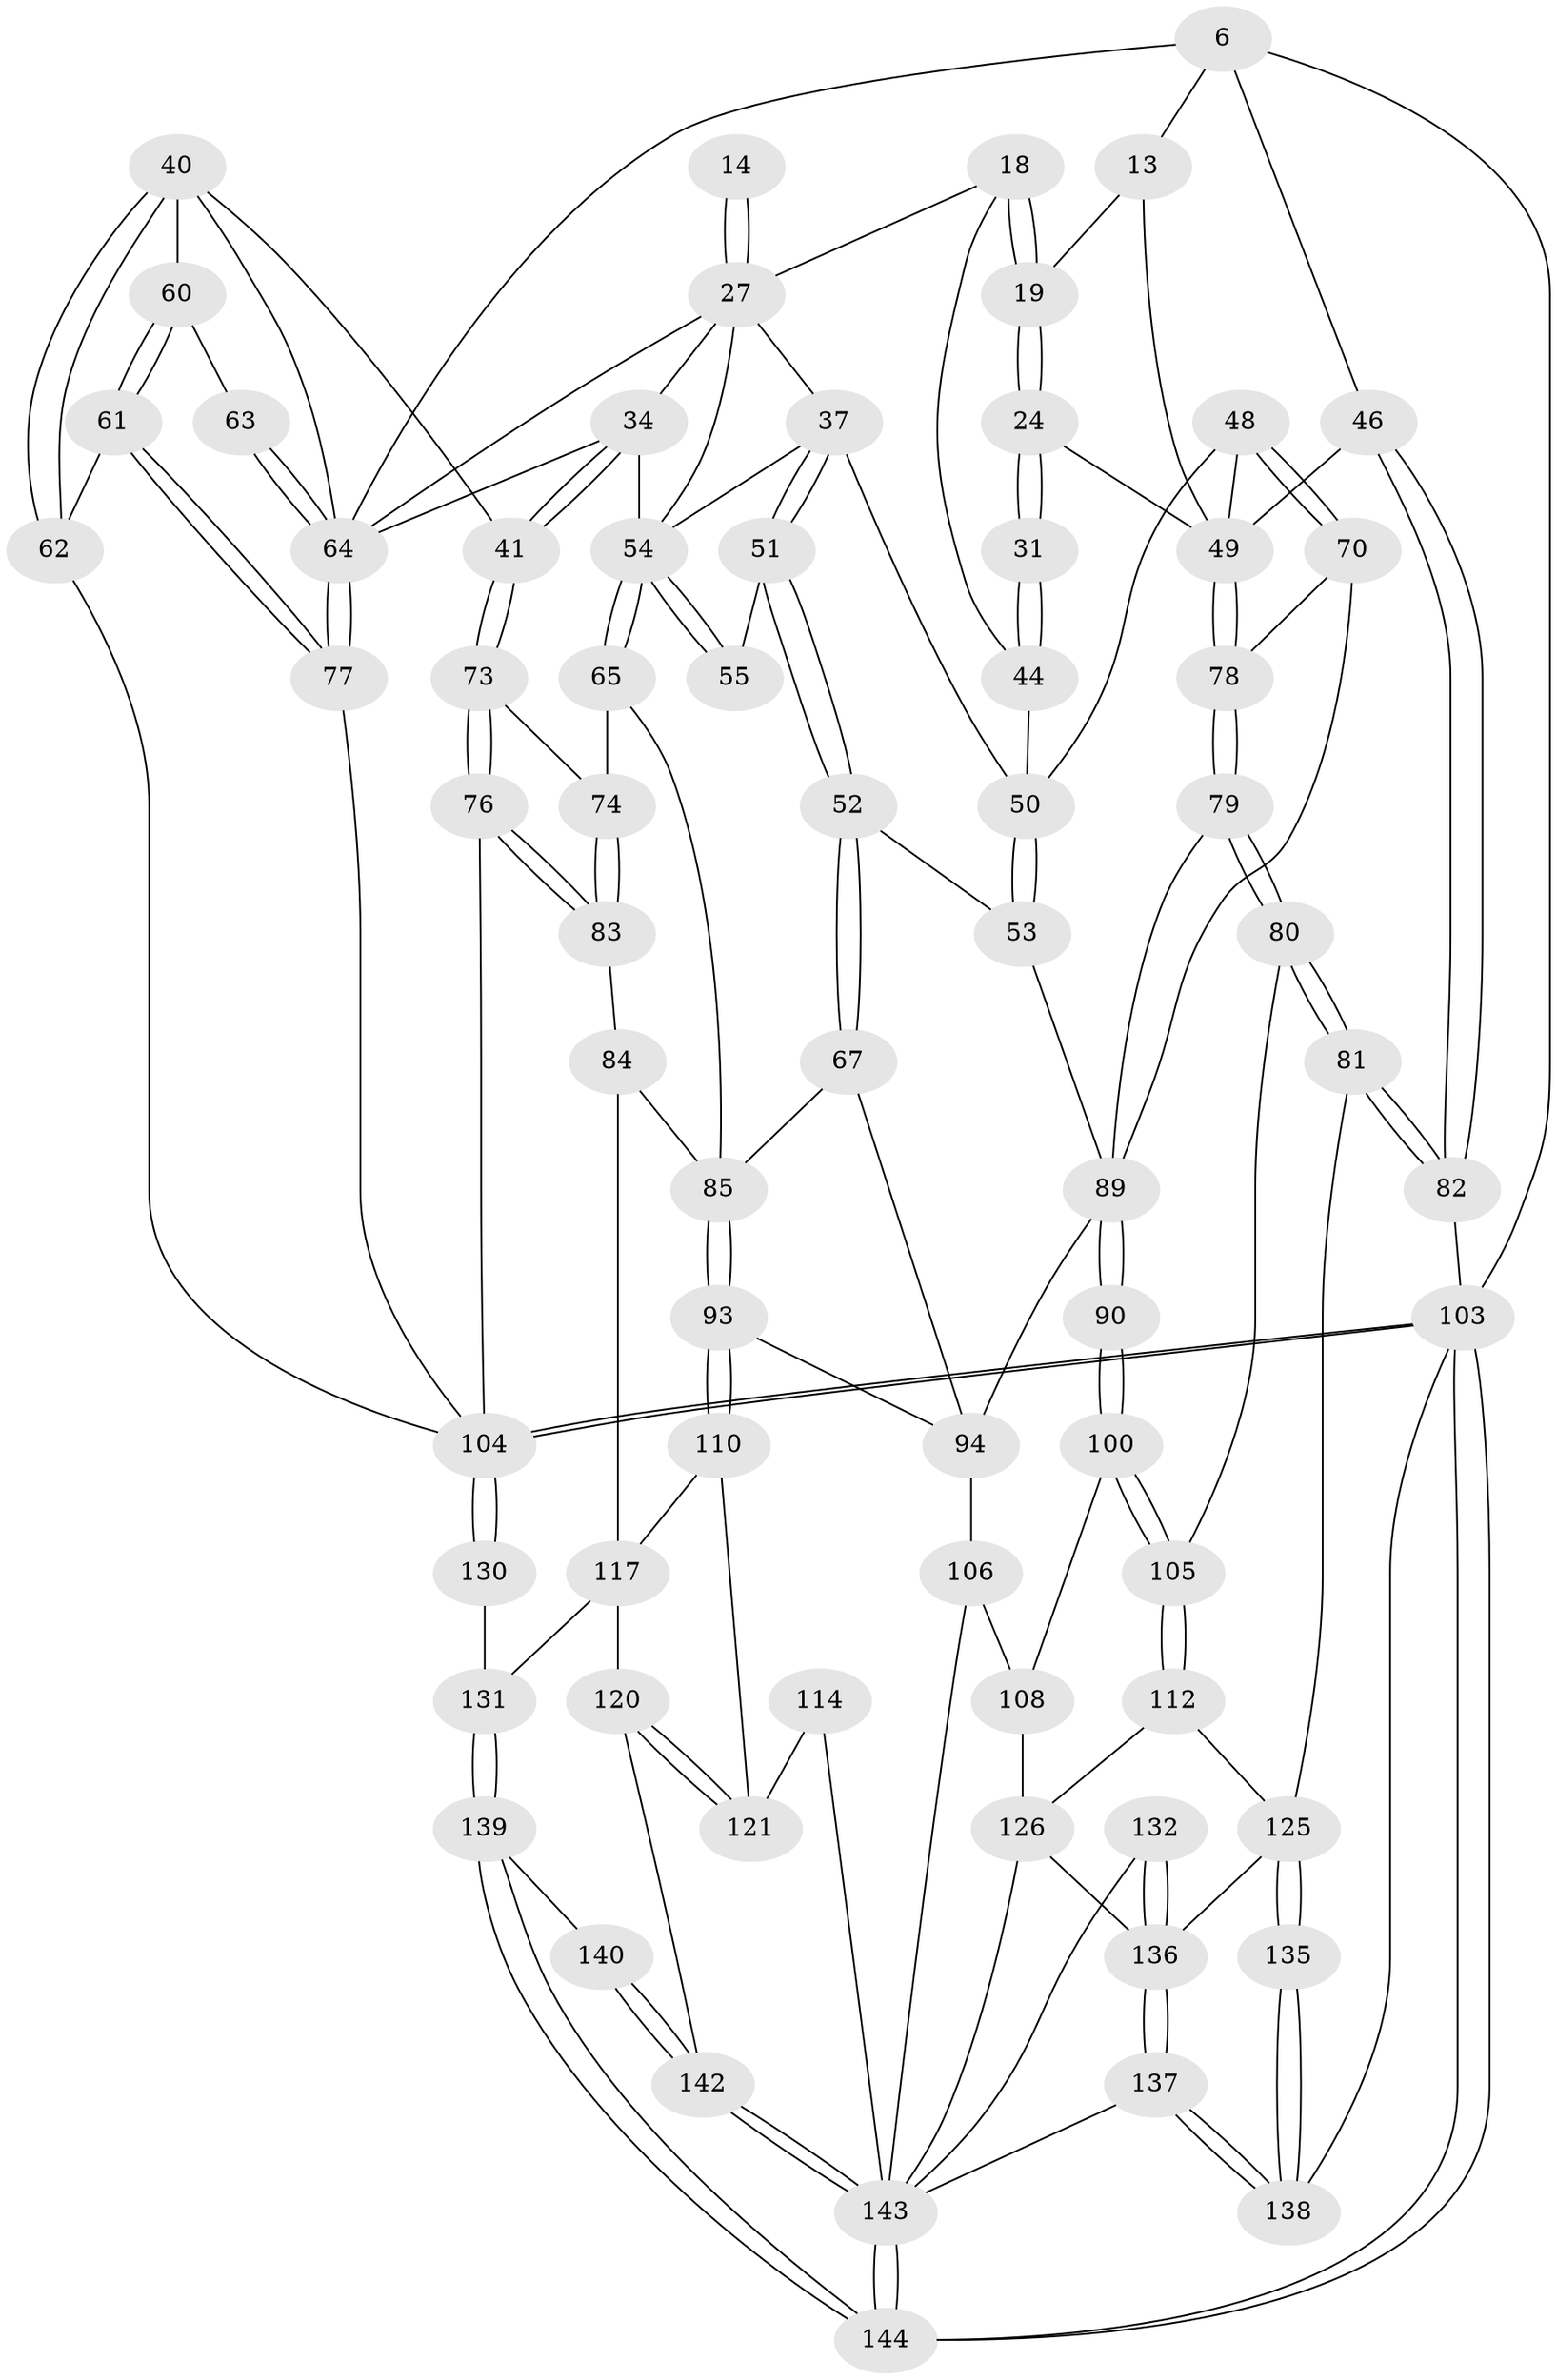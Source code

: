 // original degree distribution, {3: 0.027777777777777776, 4: 0.19444444444444445, 5: 0.5694444444444444, 6: 0.20833333333333334}
// Generated by graph-tools (version 1.1) at 2025/06/03/04/25 22:06:16]
// undirected, 72 vertices, 166 edges
graph export_dot {
graph [start="1"]
  node [color=gray90,style=filled];
  6 [pos="+0+0",super="+5"];
  13 [pos="+0.11096467451451636+0.0332722403017307",super="+8"];
  14 [pos="+0.47478287784087636+0.11371802804663596"];
  18 [pos="+0.28440436458697255+0.0713465495981722",super="+10"];
  19 [pos="+0.17096577503738494+0.14341061594164212",super="+12+11"];
  24 [pos="+0.1608934950510357+0.17616620289818719"];
  27 [pos="+0.5459415020353453+0.14697917313858377",super="+26+3+2+15"];
  31 [pos="+0.19413442290905897+0.20996641003377842"];
  34 [pos="+0.7677817415237167+0.3267099980467347",super="+30"];
  37 [pos="+0.41424615133450576+0.17576757819286343",super="+20"];
  40 [pos="+0.7861913942109897+0.33687824839374236",super="+39"];
  41 [pos="+0.7704418345759831+0.3296115514283138"];
  44 [pos="+0.23524832539667967+0.3008311300275766",super="+22+23"];
  46 [pos="+0+0.3474591557649962",super="+16"];
  48 [pos="+0.138170377433328+0.35965956595856574"];
  49 [pos="+0.0661535796207784+0.3742558876198357",super="+45+25"];
  50 [pos="+0.24516439913866594+0.31877678652354824",super="+21+47"];
  51 [pos="+0.40900973246766037+0.32085255030744586"];
  52 [pos="+0.37744535815057745+0.3431285590655891"];
  53 [pos="+0.26964476798076625+0.3352437885631802"];
  54 [pos="+0.5561651958353313+0.3848211053408573",super="+35+33+36"];
  55 [pos="+0.5329885922593948+0.3291980570804183"];
  60 [pos="+0.9060733303878858+0.41503928150359803",super="+59"];
  61 [pos="+0.8627231684380097+0.4519347454103061"];
  62 [pos="+0.8484596959213649+0.4558915108657292"];
  63 [pos="+0.9955112650513234+0.37806639652841567",super="+58"];
  64 [pos="+1+0.4153849506253617",super="+43"];
  65 [pos="+0.5614611001643037+0.4388949804824059"];
  67 [pos="+0.41883454747210785+0.4962754212067122"];
  70 [pos="+0.2152494534806244+0.5082279531958033"];
  73 [pos="+0.6784246512947271+0.43277399359968594"];
  74 [pos="+0.6185574531683747+0.4467981499270494"];
  76 [pos="+0.7396695897917478+0.5422339688984465"];
  77 [pos="+1+0.47590820694235647"];
  78 [pos="+0.10103038478366007+0.48428682067256823"];
  79 [pos="+0.0848655024834291+0.5877332071938567"];
  80 [pos="+0.04532089743196919+0.6456747878912541"];
  81 [pos="+6.980326312873493e-05+0.6711047847108467"];
  82 [pos="+0+0.6825414335205623"];
  83 [pos="+0.688021865712644+0.553843937961982"];
  84 [pos="+0.6759291064401101+0.5617188978157406"];
  85 [pos="+0.5385667537370029+0.5760958458773299",super="+66"];
  89 [pos="+0.3277783714420808+0.594188685715689",super="+86"];
  90 [pos="+0.2529046378497751+0.605841035577334"];
  93 [pos="+0.5321732629486632+0.6416707996482796"];
  94 [pos="+0.4221510216443358+0.6715832609317081",super="+92"];
  100 [pos="+0.2508848211720656+0.6175962528959204"];
  103 [pos="+1+1",super="+102"];
  104 [pos="+1+0.9197712078618943",super="+87+88"];
  105 [pos="+0.21965297479424642+0.6688475898866978"];
  106 [pos="+0.3908840372314919+0.716509557151697",super="+101+98"];
  108 [pos="+0.3420578809248837+0.7271917772676011",super="+99+107"];
  110 [pos="+0.558349536288144+0.6829829842338152"];
  112 [pos="+0.2349371223726234+0.7147535588755631"];
  114 [pos="+0.5086958710881642+0.7927043459487344"];
  117 [pos="+0.6735331992441207+0.8117631097561078",super="+109+97"];
  120 [pos="+0.6371043575510996+0.8165947219860832"];
  121 [pos="+0.6229519832927198+0.8018787758332178",super="+113"];
  125 [pos="+0.27867349844194844+0.8227251938451572",super="+118+119"];
  126 [pos="+0.3669962535410101+0.8137265152151835",super="+122+111"];
  130 [pos="+0.8590046989996033+0.8492488498104189",super="+95"];
  131 [pos="+0.7773586651952518+0.9310092952211023",super="+116+96"];
  132 [pos="+0.3667322175862656+0.8394633222117637"];
  135 [pos="+0.14283432815386093+0.8894218915367105"];
  136 [pos="+0.28152015228839644+0.9838189834259992",super="+124+123"];
  137 [pos="+0.22586417864725128+1"];
  138 [pos="+0.0862247331898503+1"];
  139 [pos="+0.7748416106143919+0.9389962030814791"];
  140 [pos="+0.6372094586642526+0.9254214666419511"];
  142 [pos="+0.5396260824708291+1",super="+134+133"];
  143 [pos="+0.5268371035116621+1",super="+141"];
  144 [pos="+0.8020884486236579+1"];
  6 -- 103 [weight=2];
  6 -- 46;
  6 -- 13;
  6 -- 64 [weight=2];
  13 -- 19 [weight=2];
  13 -- 49;
  14 -- 27 [weight=3];
  14 -- 27;
  18 -- 19 [weight=2];
  18 -- 19;
  18 -- 44;
  18 -- 27;
  19 -- 24;
  19 -- 24;
  24 -- 31;
  24 -- 31;
  24 -- 49;
  27 -- 34;
  27 -- 37;
  27 -- 54;
  27 -- 64;
  31 -- 44 [weight=2];
  31 -- 44;
  34 -- 41;
  34 -- 41;
  34 -- 54 [weight=2];
  34 -- 64;
  37 -- 51;
  37 -- 51;
  37 -- 50;
  37 -- 54;
  40 -- 41;
  40 -- 62;
  40 -- 62;
  40 -- 64;
  40 -- 60;
  41 -- 73;
  41 -- 73;
  44 -- 50 [weight=2];
  46 -- 82;
  46 -- 82;
  46 -- 49 [weight=2];
  48 -- 49;
  48 -- 70;
  48 -- 70;
  48 -- 50;
  49 -- 78;
  49 -- 78;
  50 -- 53;
  50 -- 53;
  51 -- 52;
  51 -- 52;
  51 -- 55;
  52 -- 53;
  52 -- 67;
  52 -- 67;
  53 -- 89;
  54 -- 55 [weight=2];
  54 -- 55;
  54 -- 65;
  54 -- 65;
  60 -- 61;
  60 -- 61;
  60 -- 63 [weight=2];
  61 -- 62;
  61 -- 77;
  61 -- 77;
  62 -- 104;
  63 -- 64 [weight=2];
  63 -- 64;
  64 -- 77;
  64 -- 77;
  65 -- 74;
  65 -- 85;
  67 -- 94;
  67 -- 85;
  70 -- 78;
  70 -- 89;
  73 -- 74;
  73 -- 76;
  73 -- 76;
  74 -- 83;
  74 -- 83;
  76 -- 83;
  76 -- 83;
  76 -- 104;
  77 -- 104;
  78 -- 79;
  78 -- 79;
  79 -- 80;
  79 -- 80;
  79 -- 89;
  80 -- 81;
  80 -- 81;
  80 -- 105;
  81 -- 82;
  81 -- 82;
  81 -- 125;
  82 -- 103;
  83 -- 84;
  84 -- 85;
  84 -- 117;
  85 -- 93;
  85 -- 93;
  89 -- 90 [weight=2];
  89 -- 90;
  89 -- 94 [weight=2];
  90 -- 100;
  90 -- 100;
  93 -- 94;
  93 -- 110;
  93 -- 110;
  94 -- 106 [weight=2];
  100 -- 105;
  100 -- 105;
  100 -- 108;
  103 -- 104;
  103 -- 104;
  103 -- 144;
  103 -- 144;
  103 -- 138;
  104 -- 130 [weight=2];
  104 -- 130;
  105 -- 112;
  105 -- 112;
  106 -- 108 [weight=2];
  106 -- 143;
  108 -- 126 [weight=2];
  110 -- 121;
  110 -- 117;
  112 -- 125;
  112 -- 126;
  114 -- 121 [weight=2];
  114 -- 143;
  117 -- 120;
  117 -- 131 [weight=2];
  120 -- 121;
  120 -- 121;
  120 -- 142;
  125 -- 135 [weight=2];
  125 -- 135;
  125 -- 136;
  126 -- 136;
  126 -- 143;
  130 -- 131 [weight=2];
  131 -- 139;
  131 -- 139;
  132 -- 136 [weight=2];
  132 -- 136;
  132 -- 143;
  135 -- 138;
  135 -- 138;
  136 -- 137;
  136 -- 137;
  137 -- 138;
  137 -- 138;
  137 -- 143;
  139 -- 140;
  139 -- 144;
  139 -- 144;
  140 -- 142 [weight=2];
  140 -- 142;
  142 -- 143 [weight=2];
  142 -- 143;
  143 -- 144;
  143 -- 144;
}
